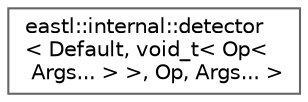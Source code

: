 digraph "类继承关系图"
{
 // LATEX_PDF_SIZE
  bgcolor="transparent";
  edge [fontname=Helvetica,fontsize=10,labelfontname=Helvetica,labelfontsize=10];
  node [fontname=Helvetica,fontsize=10,shape=box,height=0.2,width=0.4];
  rankdir="LR";
  Node0 [id="Node000000",label="eastl::internal::detector\l\< Default, void_t\< Op\<\l Args... \> \>, Op, Args... \>",height=0.2,width=0.4,color="grey40", fillcolor="white", style="filled",URL="$structeastl_1_1internal_1_1detector_3_01_default_00_01void__t_3_01_op_3_01_args_8_8_8_01_4_01_4_00_01_op_00_01_args_8_8_8_01_4.html",tooltip=" "];
}
